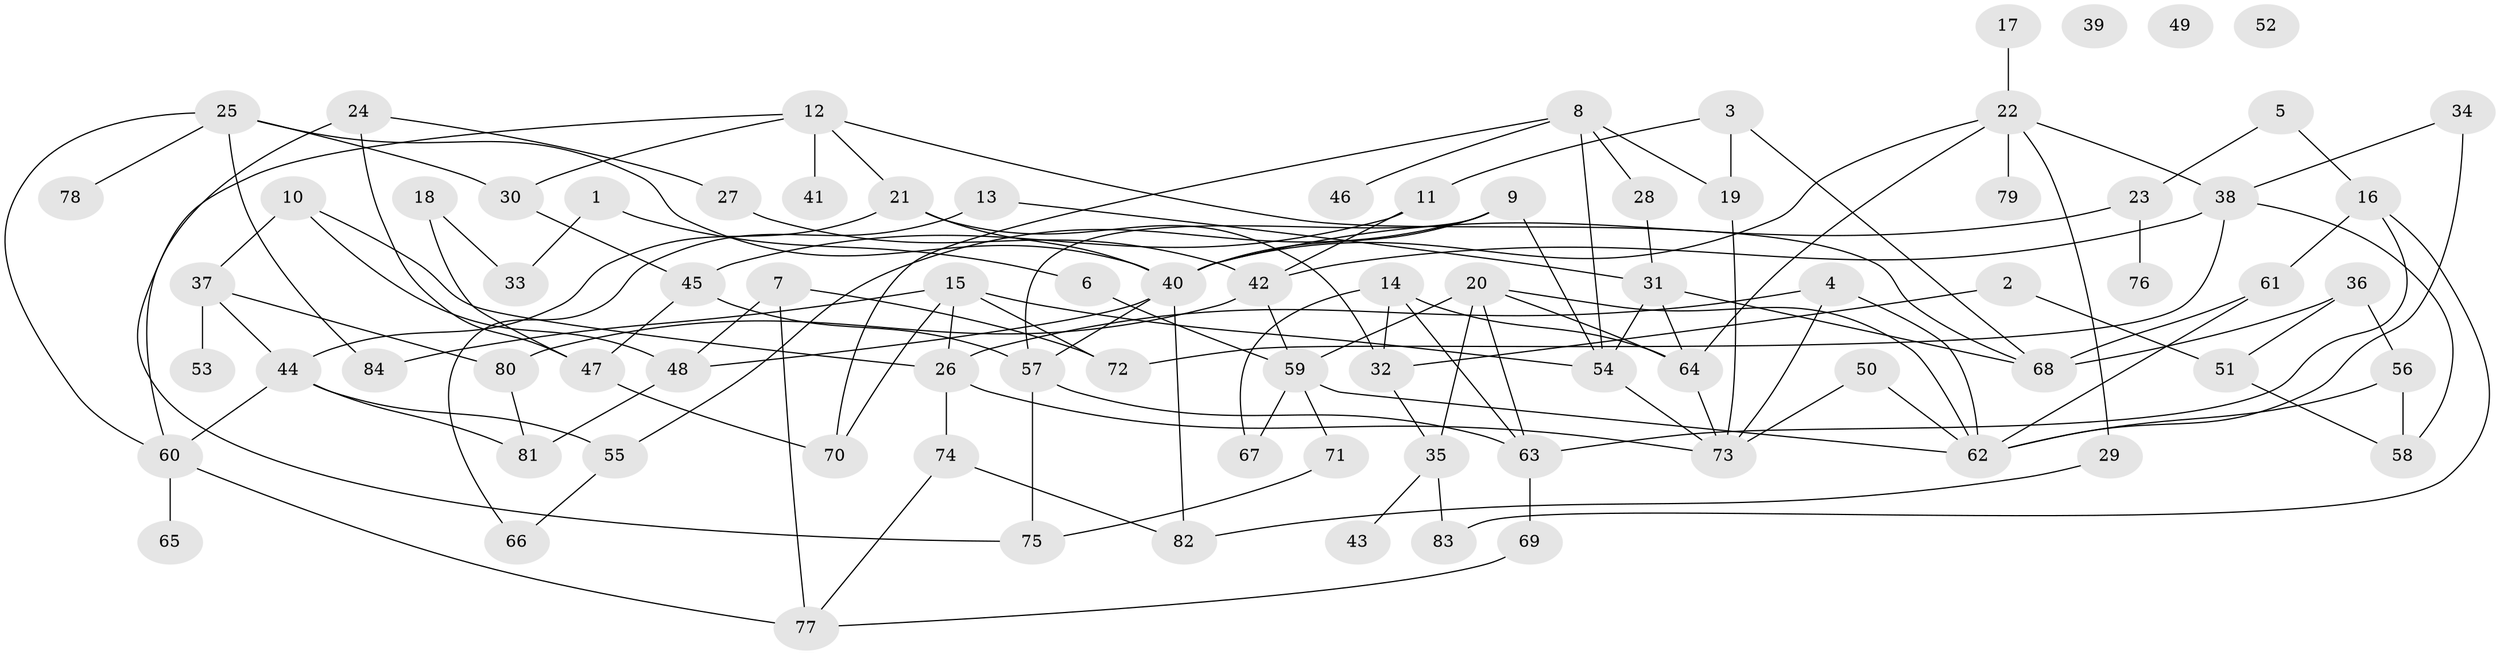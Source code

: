 // Generated by graph-tools (version 1.1) at 2025/49/03/09/25 03:49:15]
// undirected, 84 vertices, 134 edges
graph export_dot {
graph [start="1"]
  node [color=gray90,style=filled];
  1;
  2;
  3;
  4;
  5;
  6;
  7;
  8;
  9;
  10;
  11;
  12;
  13;
  14;
  15;
  16;
  17;
  18;
  19;
  20;
  21;
  22;
  23;
  24;
  25;
  26;
  27;
  28;
  29;
  30;
  31;
  32;
  33;
  34;
  35;
  36;
  37;
  38;
  39;
  40;
  41;
  42;
  43;
  44;
  45;
  46;
  47;
  48;
  49;
  50;
  51;
  52;
  53;
  54;
  55;
  56;
  57;
  58;
  59;
  60;
  61;
  62;
  63;
  64;
  65;
  66;
  67;
  68;
  69;
  70;
  71;
  72;
  73;
  74;
  75;
  76;
  77;
  78;
  79;
  80;
  81;
  82;
  83;
  84;
  1 -- 6;
  1 -- 33;
  2 -- 32;
  2 -- 51;
  3 -- 11;
  3 -- 19;
  3 -- 68;
  4 -- 26;
  4 -- 62;
  4 -- 73;
  5 -- 16;
  5 -- 23;
  6 -- 59;
  7 -- 48;
  7 -- 72;
  7 -- 77;
  8 -- 19;
  8 -- 28;
  8 -- 46;
  8 -- 54;
  8 -- 70;
  9 -- 40;
  9 -- 54;
  9 -- 55;
  9 -- 57;
  10 -- 26;
  10 -- 37;
  10 -- 48;
  11 -- 42;
  11 -- 45;
  12 -- 21;
  12 -- 30;
  12 -- 41;
  12 -- 60;
  12 -- 68;
  13 -- 31;
  13 -- 66;
  14 -- 32;
  14 -- 63;
  14 -- 64;
  14 -- 67;
  15 -- 26;
  15 -- 54;
  15 -- 70;
  15 -- 72;
  15 -- 84;
  16 -- 61;
  16 -- 63;
  16 -- 83;
  17 -- 22;
  18 -- 33;
  18 -- 47;
  19 -- 73;
  20 -- 35;
  20 -- 59;
  20 -- 62;
  20 -- 63;
  20 -- 64;
  21 -- 32;
  21 -- 40;
  21 -- 44;
  22 -- 29;
  22 -- 38;
  22 -- 40;
  22 -- 64;
  22 -- 79;
  23 -- 40;
  23 -- 76;
  24 -- 27;
  24 -- 47;
  24 -- 75;
  25 -- 30;
  25 -- 40;
  25 -- 60;
  25 -- 78;
  25 -- 84;
  26 -- 73;
  26 -- 74;
  27 -- 42;
  28 -- 31;
  29 -- 82;
  30 -- 45;
  31 -- 54;
  31 -- 64;
  31 -- 68;
  32 -- 35;
  34 -- 38;
  34 -- 62;
  35 -- 43;
  35 -- 83;
  36 -- 51;
  36 -- 56;
  36 -- 68;
  37 -- 44;
  37 -- 53;
  37 -- 80;
  38 -- 42;
  38 -- 58;
  38 -- 72;
  40 -- 48;
  40 -- 57;
  40 -- 82;
  42 -- 59;
  42 -- 80;
  44 -- 55;
  44 -- 60;
  44 -- 81;
  45 -- 47;
  45 -- 57;
  47 -- 70;
  48 -- 81;
  50 -- 62;
  50 -- 73;
  51 -- 58;
  54 -- 73;
  55 -- 66;
  56 -- 58;
  56 -- 62;
  57 -- 63;
  57 -- 75;
  59 -- 62;
  59 -- 67;
  59 -- 71;
  60 -- 65;
  60 -- 77;
  61 -- 62;
  61 -- 68;
  63 -- 69;
  64 -- 73;
  69 -- 77;
  71 -- 75;
  74 -- 77;
  74 -- 82;
  80 -- 81;
}
